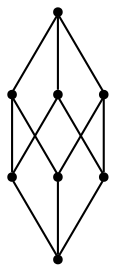graph {
  node [shape=point,comment="{\"directed\":false,\"doi\":\"10.1007/978-3-540-31843-9_19\",\"figure\":\"7 (1)\"}"]

  v0 [pos="788.1841024709302,364.96086120605474"]
  v1 [pos="723.4543559229652,364.9608612060547"]
  v2 [pos="788.1841024709302,429.68177795410156"]
  v3 [pos="755.8197697129361,397.32246398925787"]
  v4 [pos="723.4543559229652,429.6817779541016"]
  v5 [pos="755.8197697129361,462.0400746663412"]
  v6 [pos="691.0868913517442,397.32246398925787"]
  v7 [pos="691.0868913517442,462.0400746663412"]

  v0 -- v1 [id="-1",pos="788.1841024709302,364.96086120605474 723.4543559229652,364.9608612060547 723.4543559229652,364.9608612060547 723.4543559229652,364.9608612060547"]
  v6 -- v7 [id="-2",pos="691.0868913517442,397.32246398925787 691.0868913517442,462.0400746663412 691.0868913517442,462.0400746663412 691.0868913517442,462.0400746663412"]
  v4 -- v7 [id="-3",pos="723.4543559229652,429.6817779541016 691.0868913517442,462.0400746663412 691.0868913517442,462.0400746663412 691.0868913517442,462.0400746663412"]
  v1 -- v4 [id="-4",pos="723.4543559229652,364.9608612060547 723.4543559229652,429.6817779541016 723.4543559229652,429.6817779541016 723.4543559229652,429.6817779541016"]
  v1 -- v6 [id="-5",pos="723.4543559229652,364.9608612060547 691.0868913517442,397.32246398925787 691.0868913517442,397.32246398925787 691.0868913517442,397.32246398925787"]
  v5 -- v7 [id="-6",pos="755.8197697129361,462.0400746663412 691.0868913517442,462.0400746663412 691.0868913517442,462.0400746663412 691.0868913517442,462.0400746663412"]
  v3 -- v5 [id="-7",pos="755.8197697129361,397.32246398925787 755.8197697129361,462.0400746663412 755.8197697129361,462.0400746663412 755.8197697129361,462.0400746663412"]
  v3 -- v6 [id="-8",pos="755.8197697129361,397.32246398925787 691.0868913517442,397.32246398925787 691.0868913517442,397.32246398925787 691.0868913517442,397.32246398925787"]
  v2 -- v5 [id="-9",pos="788.1841024709302,429.68177795410156 755.8197697129361,462.0400746663412 755.8197697129361,462.0400746663412 755.8197697129361,462.0400746663412"]
  v2 -- v4 [id="-10",pos="788.1841024709302,429.68177795410156 723.4543559229652,429.6817779541016 723.4543559229652,429.6817779541016 723.4543559229652,429.6817779541016"]
  v0 -- v3 [id="-11",pos="788.1841024709302,364.96086120605474 755.8197697129361,397.32246398925787 755.8197697129361,397.32246398925787 755.8197697129361,397.32246398925787"]
  v0 -- v2 [id="-12",pos="788.1841024709302,364.96086120605474 788.1841024709302,429.68177795410156 788.1841024709302,429.68177795410156 788.1841024709302,429.68177795410156"]
}